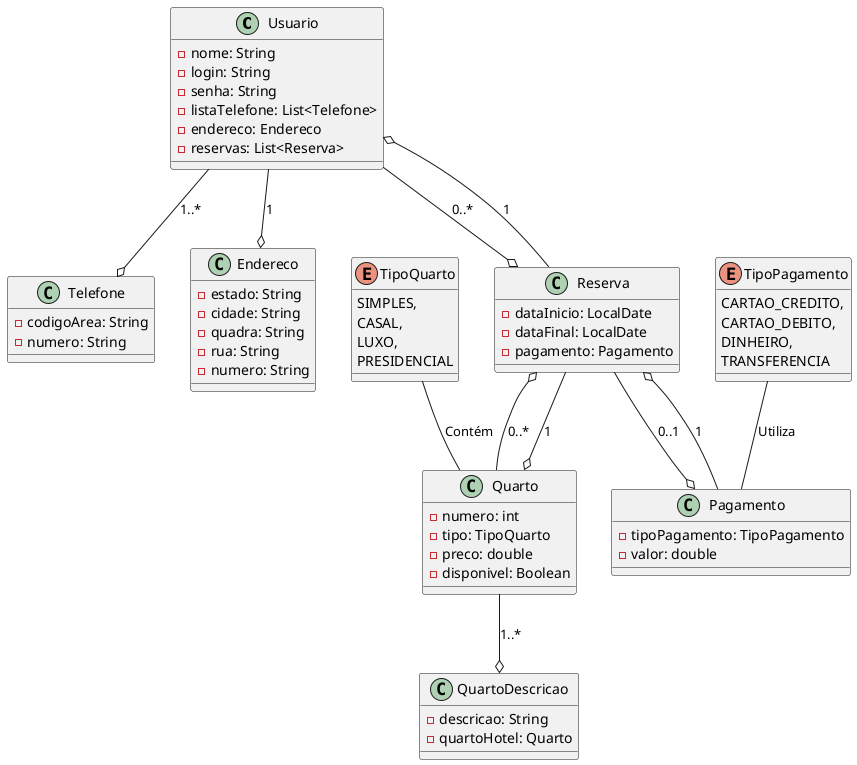 @startuml Hotel

class Usuario {
  - nome: String
  - login: String
  - senha: String
  - listaTelefone: List<Telefone>
  - endereco: Endereco
  - reservas: List<Reserva>
}

class Telefone {
  - codigoArea: String
  - numero: String
}

class Endereco {
  - estado: String
  - cidade: String
  - quadra: String
  - rua: String
  - numero: String
}

class Reserva {
  - dataInicio: LocalDate
  - dataFinal: LocalDate
  - pagamento: Pagamento
}

class Pagamento {
  - tipoPagamento: TipoPagamento
  - valor: double
}

class Quarto {
  - numero: int
  - tipo: TipoQuarto
  - preco: double
  - disponivel: Boolean
}

class QuartoDescricao {
  - descricao: String
  - quartoHotel: Quarto
}

enum TipoQuarto {
  SIMPLES,
  CASAL,
  LUXO,
  PRESIDENCIAL
}

enum TipoPagamento {
  CARTAO_CREDITO,
  CARTAO_DEBITO,
  DINHEIRO,
  TRANSFERENCIA
}

Usuario --o Telefone : 1..*
Usuario --o Endereco : 1
Usuario --o Reserva : 0..*
Reserva --o Quarto : 1
Reserva --o Usuario : 1
Reserva --o Pagamento : 0..1
Pagamento --o Reserva : 1
Quarto --o QuartoDescricao : 1..*
Quarto --o Reserva : 0..*
TipoQuarto -- Quarto : Contém
TipoPagamento -- Pagamento : Utiliza

@enduml
